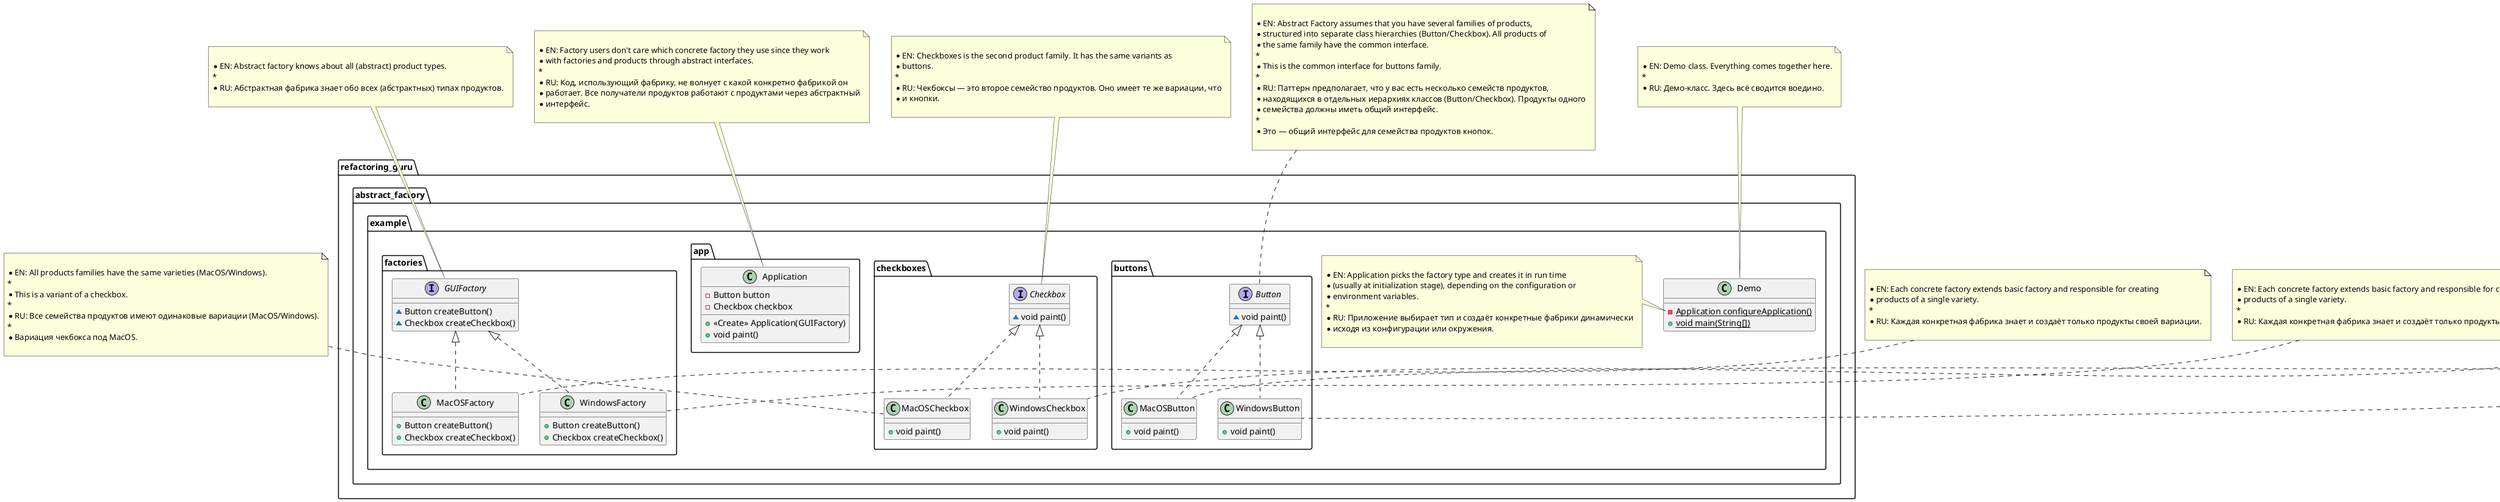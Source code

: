 @startuml
class refactoring_guru.abstract_factory.example.checkboxes.MacOSCheckbox {
+ void paint()
}
note top of refactoring_guru.abstract_factory.example.checkboxes.MacOSCheckbox

 * EN: All products families have the same varieties (MacOS/Windows).
 *
 * This is a variant of a checkbox.
 *
 * RU: Все семейства продуктов имеют одинаковые вариации (MacOS/Windows).
 *
 * Вариация чекбокса под MacOS.
 
end note


class refactoring_guru.abstract_factory.example.buttons.MacOSButton {
+ void paint()
}
note top of refactoring_guru.abstract_factory.example.buttons.MacOSButton

 * EN: All products families have the same varieties (MacOS/Windows).
 *
 * This is a MacOS variant of a button.
 *
 * RU: Все семейства продуктов имеют одни и те же вариации (MacOS/Windows).
 *
 * Это вариант кнопки под MacOS.
 
end note


interface refactoring_guru.abstract_factory.example.factories.GUIFactory {
~ Button createButton()
~ Checkbox createCheckbox()
}
note top of refactoring_guru.abstract_factory.example.factories.GUIFactory

 * EN: Abstract factory knows about all (abstract) product types.
 *
 * RU: Абстрактная фабрика знает обо всех (абстрактных) типах продуктов.
 
end note


class refactoring_guru.abstract_factory.example.app.Application {
- Button button
- Checkbox checkbox
+ <<Create>> Application(GUIFactory)
+ void paint()
}
note top of refactoring_guru.abstract_factory.example.app.Application

 * EN: Factory users don't care which concrete factory they use since they work
 * with factories and products through abstract interfaces.
 *
 * RU: Код, использующий фабрику, не волнует с какой конкретно фабрикой он
 * работает. Все получатели продуктов работают с продуктами через абстрактный
 * интерфейс.
 
end note



class refactoring_guru.abstract_factory.example.factories.MacOSFactory {
+ Button createButton()
+ Checkbox createCheckbox()
}
note top of refactoring_guru.abstract_factory.example.factories.MacOSFactory

 * EN: Each concrete factory extends basic factory and responsible for creating
 * products of a single variety.
 *
 * RU: Каждая конкретная фабрика знает и создаёт только продукты своей вариации.
 
end note


class refactoring_guru.abstract_factory.example.buttons.WindowsButton {
+ void paint()
}
note top of refactoring_guru.abstract_factory.example.buttons.WindowsButton

 * EN: All products families have the same varieties (MacOS/Windows).
 *
 * This is another variant of a button.
 *
 * RU: Все семейства продуктов имеют одни и те же вариации (MacOS/Windows).
 *
 * Это вариант кнопки под Windows.
 
end note


class refactoring_guru.abstract_factory.example.checkboxes.WindowsCheckbox {
+ void paint()
}
note top of refactoring_guru.abstract_factory.example.checkboxes.WindowsCheckbox

 * EN: All products families have the same varieties (MacOS/Windows).
 *
 * This is another variant of a checkbox.
 *
 * RU: Все семейства продуктов имеют одинаковые вариации (MacOS/Windows).
 *
 * Вариация чекбокса под Windows.
 
end note


interface refactoring_guru.abstract_factory.example.checkboxes.Checkbox {
~ void paint()
}
note top of refactoring_guru.abstract_factory.example.checkboxes.Checkbox

 * EN: Checkboxes is the second product family. It has the same variants as
 * buttons.
 *
 * RU: Чекбоксы — это второе семейство продуктов. Оно имеет те же вариации, что
 * и кнопки.
 
end note


class refactoring_guru.abstract_factory.example.factories.WindowsFactory {
+ Button createButton()
+ Checkbox createCheckbox()
}
note top of refactoring_guru.abstract_factory.example.factories.WindowsFactory

 * EN: Each concrete factory extends basic factory and responsible for creating
 * products of a single variety.
 *
 * RU: Каждая конкретная фабрика знает и создаёт только продукты своей вариации.
 
end note


interface refactoring_guru.abstract_factory.example.buttons.Button {
~ void paint()
}
note top of refactoring_guru.abstract_factory.example.buttons.Button

 * EN: Abstract Factory assumes that you have several families of products,
 * structured into separate class hierarchies (Button/Checkbox). All products of
 * the same family have the common interface.
 *
 * This is the common interface for buttons family.
 *
 * RU: Паттерн предполагает, что у вас есть несколько семейств продуктов,
 * находящихся в отдельных иерархиях классов (Button/Checkbox). Продукты одного
 * семейства должны иметь общий интерфейс.
 *
 * Это — общий интерфейс для семейства продуктов кнопок.
 
end note


class refactoring_guru.abstract_factory.example.Demo {
- {static} Application configureApplication()
+ {static} void main(String[])
}
note top of refactoring_guru.abstract_factory.example.Demo

 * EN: Demo class. Everything comes together here.
 *
 * RU: Демо-класс. Здесь всё сводится воедино.
 
end note

note left of refactoring_guru.abstract_factory.example.Demo::configureApplication()

     * EN: Application picks the factory type and creates it in run time
     * (usually at initialization stage), depending on the configuration or
     * environment variables.
     *
     * RU: Приложение выбирает тип и создаёт конкретные фабрики динамически
     * исходя из конфигурации или окружения.
     
end note



refactoring_guru.abstract_factory.example.checkboxes.Checkbox <|.. refactoring_guru.abstract_factory.example.checkboxes.MacOSCheckbox
refactoring_guru.abstract_factory.example.buttons.Button <|.. refactoring_guru.abstract_factory.example.buttons.MacOSButton
refactoring_guru.abstract_factory.example.factories.GUIFactory <|.. refactoring_guru.abstract_factory.example.factories.MacOSFactory
refactoring_guru.abstract_factory.example.buttons.Button <|.. refactoring_guru.abstract_factory.example.buttons.WindowsButton
refactoring_guru.abstract_factory.example.checkboxes.Checkbox <|.. refactoring_guru.abstract_factory.example.checkboxes.WindowsCheckbox
refactoring_guru.abstract_factory.example.factories.GUIFactory <|.. refactoring_guru.abstract_factory.example.factories.WindowsFactory
@enduml